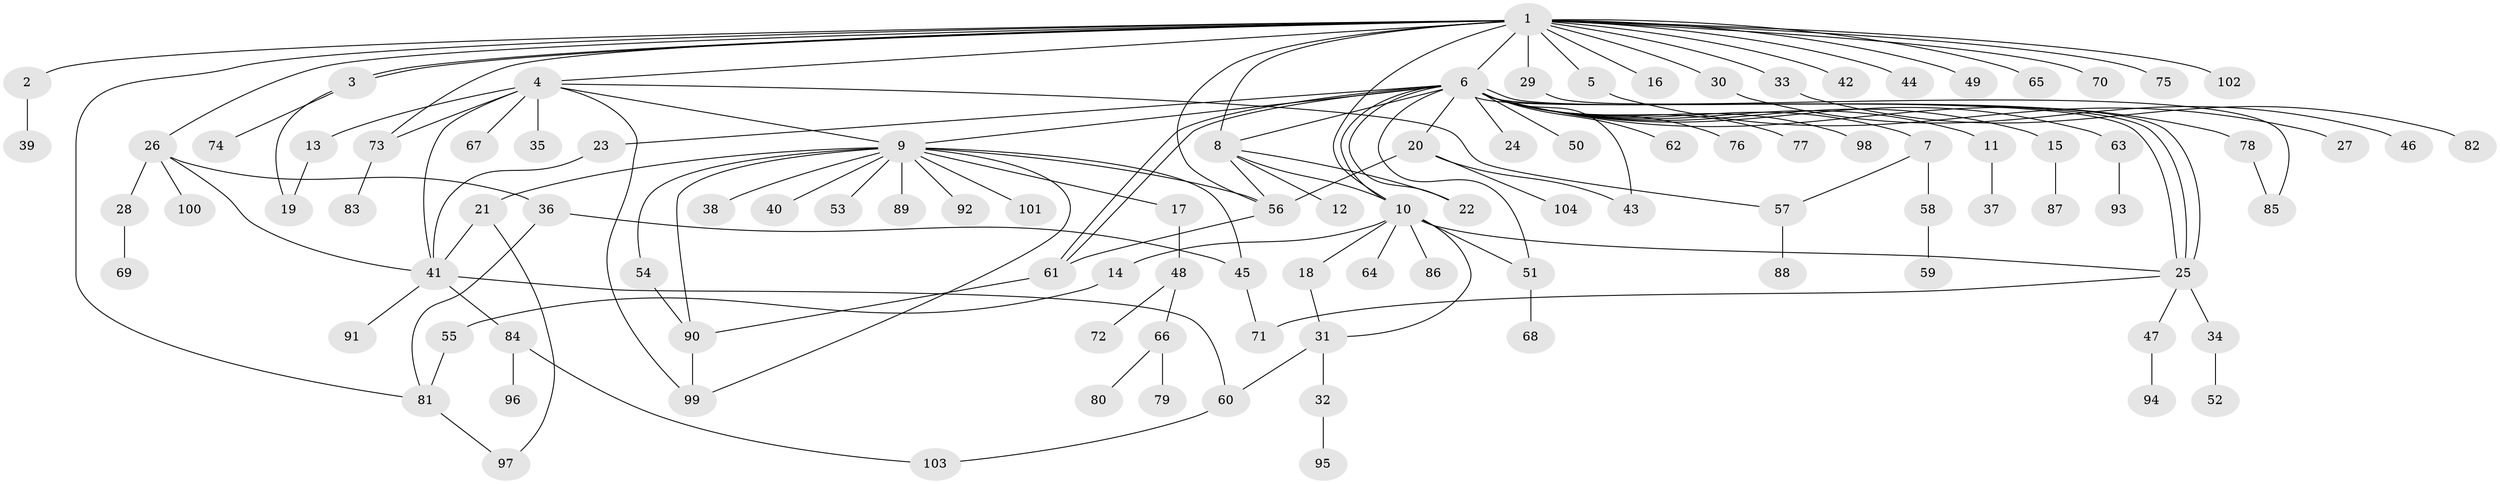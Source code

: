 // coarse degree distribution, {21: 0.0273972602739726, 1: 0.4931506849315068, 3: 0.1095890410958904, 8: 0.0136986301369863, 5: 0.0410958904109589, 14: 0.0136986301369863, 9: 0.0136986301369863, 4: 0.0410958904109589, 2: 0.2328767123287671, 6: 0.0136986301369863}
// Generated by graph-tools (version 1.1) at 2025/50/03/04/25 22:50:33]
// undirected, 104 vertices, 138 edges
graph export_dot {
  node [color=gray90,style=filled];
  1;
  2;
  3;
  4;
  5;
  6;
  7;
  8;
  9;
  10;
  11;
  12;
  13;
  14;
  15;
  16;
  17;
  18;
  19;
  20;
  21;
  22;
  23;
  24;
  25;
  26;
  27;
  28;
  29;
  30;
  31;
  32;
  33;
  34;
  35;
  36;
  37;
  38;
  39;
  40;
  41;
  42;
  43;
  44;
  45;
  46;
  47;
  48;
  49;
  50;
  51;
  52;
  53;
  54;
  55;
  56;
  57;
  58;
  59;
  60;
  61;
  62;
  63;
  64;
  65;
  66;
  67;
  68;
  69;
  70;
  71;
  72;
  73;
  74;
  75;
  76;
  77;
  78;
  79;
  80;
  81;
  82;
  83;
  84;
  85;
  86;
  87;
  88;
  89;
  90;
  91;
  92;
  93;
  94;
  95;
  96;
  97;
  98;
  99;
  100;
  101;
  102;
  103;
  104;
  1 -- 2;
  1 -- 3;
  1 -- 3;
  1 -- 4;
  1 -- 5;
  1 -- 6;
  1 -- 8;
  1 -- 10;
  1 -- 16;
  1 -- 26;
  1 -- 29;
  1 -- 30;
  1 -- 33;
  1 -- 42;
  1 -- 44;
  1 -- 49;
  1 -- 56;
  1 -- 65;
  1 -- 70;
  1 -- 73;
  1 -- 75;
  1 -- 81;
  1 -- 102;
  2 -- 39;
  3 -- 19;
  3 -- 74;
  4 -- 9;
  4 -- 13;
  4 -- 35;
  4 -- 41;
  4 -- 57;
  4 -- 67;
  4 -- 73;
  4 -- 99;
  5 -- 27;
  6 -- 7;
  6 -- 8;
  6 -- 9;
  6 -- 10;
  6 -- 11;
  6 -- 15;
  6 -- 20;
  6 -- 22;
  6 -- 23;
  6 -- 24;
  6 -- 25;
  6 -- 25;
  6 -- 25;
  6 -- 43;
  6 -- 50;
  6 -- 51;
  6 -- 61;
  6 -- 61;
  6 -- 62;
  6 -- 63;
  6 -- 76;
  6 -- 77;
  6 -- 78;
  6 -- 98;
  7 -- 57;
  7 -- 58;
  8 -- 10;
  8 -- 12;
  8 -- 22;
  8 -- 56;
  9 -- 17;
  9 -- 21;
  9 -- 38;
  9 -- 40;
  9 -- 45;
  9 -- 53;
  9 -- 54;
  9 -- 56;
  9 -- 89;
  9 -- 90;
  9 -- 92;
  9 -- 99;
  9 -- 101;
  10 -- 14;
  10 -- 18;
  10 -- 25;
  10 -- 31;
  10 -- 51;
  10 -- 64;
  10 -- 86;
  11 -- 37;
  13 -- 19;
  14 -- 55;
  15 -- 87;
  17 -- 48;
  18 -- 31;
  20 -- 43;
  20 -- 56;
  20 -- 104;
  21 -- 41;
  21 -- 97;
  23 -- 41;
  25 -- 34;
  25 -- 47;
  25 -- 71;
  26 -- 28;
  26 -- 36;
  26 -- 41;
  26 -- 100;
  28 -- 69;
  29 -- 85;
  30 -- 46;
  31 -- 32;
  31 -- 60;
  32 -- 95;
  33 -- 82;
  34 -- 52;
  36 -- 45;
  36 -- 81;
  41 -- 60;
  41 -- 84;
  41 -- 91;
  45 -- 71;
  47 -- 94;
  48 -- 66;
  48 -- 72;
  51 -- 68;
  54 -- 90;
  55 -- 81;
  56 -- 61;
  57 -- 88;
  58 -- 59;
  60 -- 103;
  61 -- 90;
  63 -- 93;
  66 -- 79;
  66 -- 80;
  73 -- 83;
  78 -- 85;
  81 -- 97;
  84 -- 96;
  84 -- 103;
  90 -- 99;
}
